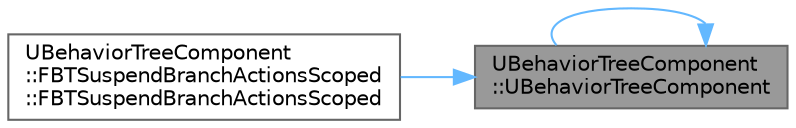 digraph "UBehaviorTreeComponent::UBehaviorTreeComponent"
{
 // INTERACTIVE_SVG=YES
 // LATEX_PDF_SIZE
  bgcolor="transparent";
  edge [fontname=Helvetica,fontsize=10,labelfontname=Helvetica,labelfontsize=10];
  node [fontname=Helvetica,fontsize=10,shape=box,height=0.2,width=0.4];
  rankdir="RL";
  Node1 [id="Node000001",label="UBehaviorTreeComponent\l::UBehaviorTreeComponent",height=0.2,width=0.4,color="gray40", fillcolor="grey60", style="filled", fontcolor="black",tooltip="DO NOT USE."];
  Node1 -> Node2 [id="edge1_Node000001_Node000002",dir="back",color="steelblue1",style="solid",tooltip=" "];
  Node2 [id="Node000002",label="UBehaviorTreeComponent\l::FBTSuspendBranchActionsScoped\l::FBTSuspendBranchActionsScoped",height=0.2,width=0.4,color="grey40", fillcolor="white", style="filled",URL="$d2/d51/structUBehaviorTreeComponent_1_1FBTSuspendBranchActionsScoped.html#a26ab5f4c29efb395c3e41ccb143da6d2",tooltip=" "];
  Node1 -> Node1 [id="edge2_Node000001_Node000001",dir="back",color="steelblue1",style="solid",tooltip=" "];
}
